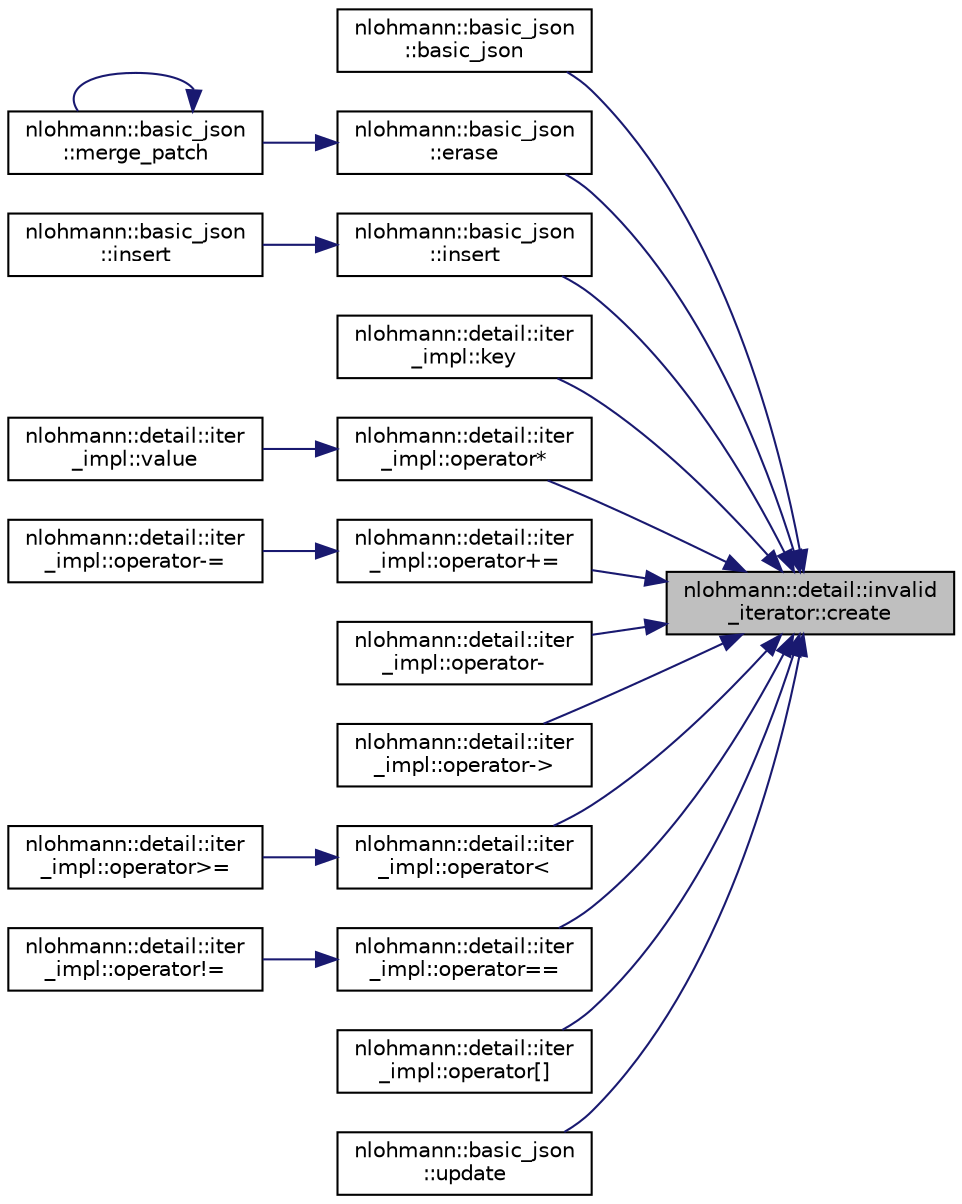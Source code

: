 digraph "nlohmann::detail::invalid_iterator::create"
{
 // LATEX_PDF_SIZE
  edge [fontname="Helvetica",fontsize="10",labelfontname="Helvetica",labelfontsize="10"];
  node [fontname="Helvetica",fontsize="10",shape=record];
  rankdir="RL";
  Node1 [label="nlohmann::detail::invalid\l_iterator::create",height=0.2,width=0.4,color="black", fillcolor="grey75", style="filled", fontcolor="black",tooltip=" "];
  Node1 -> Node2 [dir="back",color="midnightblue",fontsize="10",style="solid",fontname="Helvetica"];
  Node2 [label="nlohmann::basic_json\l::basic_json",height=0.2,width=0.4,color="black", fillcolor="white", style="filled",URL="$classnlohmann_1_1basic__json.html#a3fb693444043639e08ff7be62410b137",tooltip="construct a JSON container given an iterator range"];
  Node1 -> Node3 [dir="back",color="midnightblue",fontsize="10",style="solid",fontname="Helvetica"];
  Node3 [label="nlohmann::basic_json\l::erase",height=0.2,width=0.4,color="black", fillcolor="white", style="filled",URL="$classnlohmann_1_1basic__json.html#a0d0f5fb6f22126f7e3803dd7cdf7030f",tooltip="remove element given an iterator"];
  Node3 -> Node4 [dir="back",color="midnightblue",fontsize="10",style="solid",fontname="Helvetica"];
  Node4 [label="nlohmann::basic_json\l::merge_patch",height=0.2,width=0.4,color="black", fillcolor="white", style="filled",URL="$classnlohmann_1_1basic__json.html#ab68414151f2f3347a71c7a9984f1d72d",tooltip="applies a JSON Merge Patch"];
  Node4 -> Node4 [dir="back",color="midnightblue",fontsize="10",style="solid",fontname="Helvetica"];
  Node1 -> Node5 [dir="back",color="midnightblue",fontsize="10",style="solid",fontname="Helvetica"];
  Node5 [label="nlohmann::basic_json\l::insert",height=0.2,width=0.4,color="black", fillcolor="white", style="filled",URL="$classnlohmann_1_1basic__json.html#ac6be8bd68e9dffd793846e0f0b239d62",tooltip="inserts element"];
  Node5 -> Node6 [dir="back",color="midnightblue",fontsize="10",style="solid",fontname="Helvetica"];
  Node6 [label="nlohmann::basic_json\l::insert",height=0.2,width=0.4,color="black", fillcolor="white", style="filled",URL="$classnlohmann_1_1basic__json.html#a3b86713def43fb79d40cb344b826033c",tooltip="inserts element"];
  Node1 -> Node7 [dir="back",color="midnightblue",fontsize="10",style="solid",fontname="Helvetica"];
  Node7 [label="nlohmann::detail::iter\l_impl::key",height=0.2,width=0.4,color="black", fillcolor="white", style="filled",URL="$classnlohmann_1_1detail_1_1iter__impl.html#a15dfb2744fed2ef40c12a9e9a20d6dbc",tooltip="return the key of an object iterator"];
  Node1 -> Node8 [dir="back",color="midnightblue",fontsize="10",style="solid",fontname="Helvetica"];
  Node8 [label="nlohmann::detail::iter\l_impl::operator*",height=0.2,width=0.4,color="black", fillcolor="white", style="filled",URL="$classnlohmann_1_1detail_1_1iter__impl.html#a5ca57856d9bba54a5fc51cee891de827",tooltip="return a reference to the value pointed to by the iterator"];
  Node8 -> Node9 [dir="back",color="midnightblue",fontsize="10",style="solid",fontname="Helvetica"];
  Node9 [label="nlohmann::detail::iter\l_impl::value",height=0.2,width=0.4,color="black", fillcolor="white", style="filled",URL="$classnlohmann_1_1detail_1_1iter__impl.html#ab447c50354c6611fa2ae0100ac17845c",tooltip="return the value of an iterator"];
  Node1 -> Node10 [dir="back",color="midnightblue",fontsize="10",style="solid",fontname="Helvetica"];
  Node10 [label="nlohmann::detail::iter\l_impl::operator+=",height=0.2,width=0.4,color="black", fillcolor="white", style="filled",URL="$classnlohmann_1_1detail_1_1iter__impl.html#a3eef94f9d167046e7f773aeb6b78090c",tooltip="add to iterator"];
  Node10 -> Node11 [dir="back",color="midnightblue",fontsize="10",style="solid",fontname="Helvetica"];
  Node11 [label="nlohmann::detail::iter\l_impl::operator-=",height=0.2,width=0.4,color="black", fillcolor="white", style="filled",URL="$classnlohmann_1_1detail_1_1iter__impl.html#abcc9d51bc52f2e8483bbe4018f05e978",tooltip="subtract from iterator"];
  Node1 -> Node12 [dir="back",color="midnightblue",fontsize="10",style="solid",fontname="Helvetica"];
  Node12 [label="nlohmann::detail::iter\l_impl::operator-",height=0.2,width=0.4,color="black", fillcolor="white", style="filled",URL="$classnlohmann_1_1detail_1_1iter__impl.html#a49bf3e708a9c1c88c415011735962d06",tooltip="return difference"];
  Node1 -> Node13 [dir="back",color="midnightblue",fontsize="10",style="solid",fontname="Helvetica"];
  Node13 [label="nlohmann::detail::iter\l_impl::operator-\>",height=0.2,width=0.4,color="black", fillcolor="white", style="filled",URL="$classnlohmann_1_1detail_1_1iter__impl.html#a6da3d2b34528aff328f3dcb513076dec",tooltip="dereference the iterator"];
  Node1 -> Node14 [dir="back",color="midnightblue",fontsize="10",style="solid",fontname="Helvetica"];
  Node14 [label="nlohmann::detail::iter\l_impl::operator\<",height=0.2,width=0.4,color="black", fillcolor="white", style="filled",URL="$classnlohmann_1_1detail_1_1iter__impl.html#a0d14cd76203e00bdcef6a64a5d055cc7",tooltip="comparison: smaller"];
  Node14 -> Node15 [dir="back",color="midnightblue",fontsize="10",style="solid",fontname="Helvetica"];
  Node15 [label="nlohmann::detail::iter\l_impl::operator\>=",height=0.2,width=0.4,color="black", fillcolor="white", style="filled",URL="$classnlohmann_1_1detail_1_1iter__impl.html#a634f85da575cb60b012a687efa26e11a",tooltip="comparison: greater than or equal"];
  Node1 -> Node16 [dir="back",color="midnightblue",fontsize="10",style="solid",fontname="Helvetica"];
  Node16 [label="nlohmann::detail::iter\l_impl::operator==",height=0.2,width=0.4,color="black", fillcolor="white", style="filled",URL="$classnlohmann_1_1detail_1_1iter__impl.html#a2b592605b63ae7f5401996ffa3b14393",tooltip="comparison: equal"];
  Node16 -> Node17 [dir="back",color="midnightblue",fontsize="10",style="solid",fontname="Helvetica"];
  Node17 [label="nlohmann::detail::iter\l_impl::operator!=",height=0.2,width=0.4,color="black", fillcolor="white", style="filled",URL="$classnlohmann_1_1detail_1_1iter__impl.html#aeab0e2b5da70b3bdebecd5b1a6ee66a6",tooltip="comparison: not equal"];
  Node1 -> Node18 [dir="back",color="midnightblue",fontsize="10",style="solid",fontname="Helvetica"];
  Node18 [label="nlohmann::detail::iter\l_impl::operator[]",height=0.2,width=0.4,color="black", fillcolor="white", style="filled",URL="$classnlohmann_1_1detail_1_1iter__impl.html#ac0b9276f1102ed4b9cd3f5f56287e3ce",tooltip="access to successor"];
  Node1 -> Node19 [dir="back",color="midnightblue",fontsize="10",style="solid",fontname="Helvetica"];
  Node19 [label="nlohmann::basic_json\l::update",height=0.2,width=0.4,color="black", fillcolor="white", style="filled",URL="$classnlohmann_1_1basic__json.html#a0dbd5c8bdff3d633ff6d1d373297b777",tooltip="updates a JSON object from another object, overwriting existing keys"];
}
